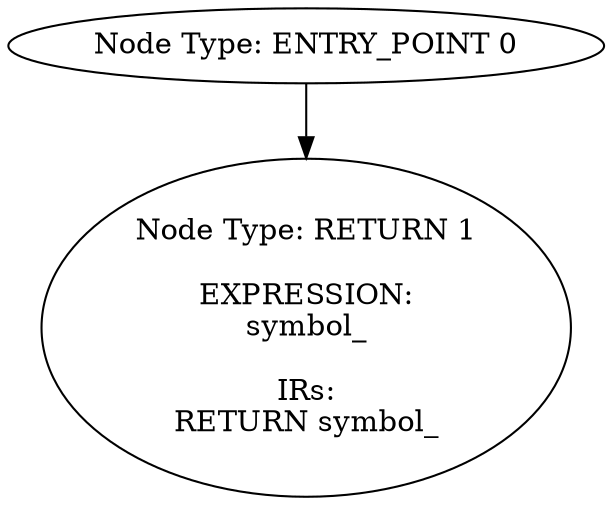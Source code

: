 digraph{
0[label="Node Type: ENTRY_POINT 0
"];
0->1;
1[label="Node Type: RETURN 1

EXPRESSION:
symbol_

IRs:
RETURN symbol_"];
}
